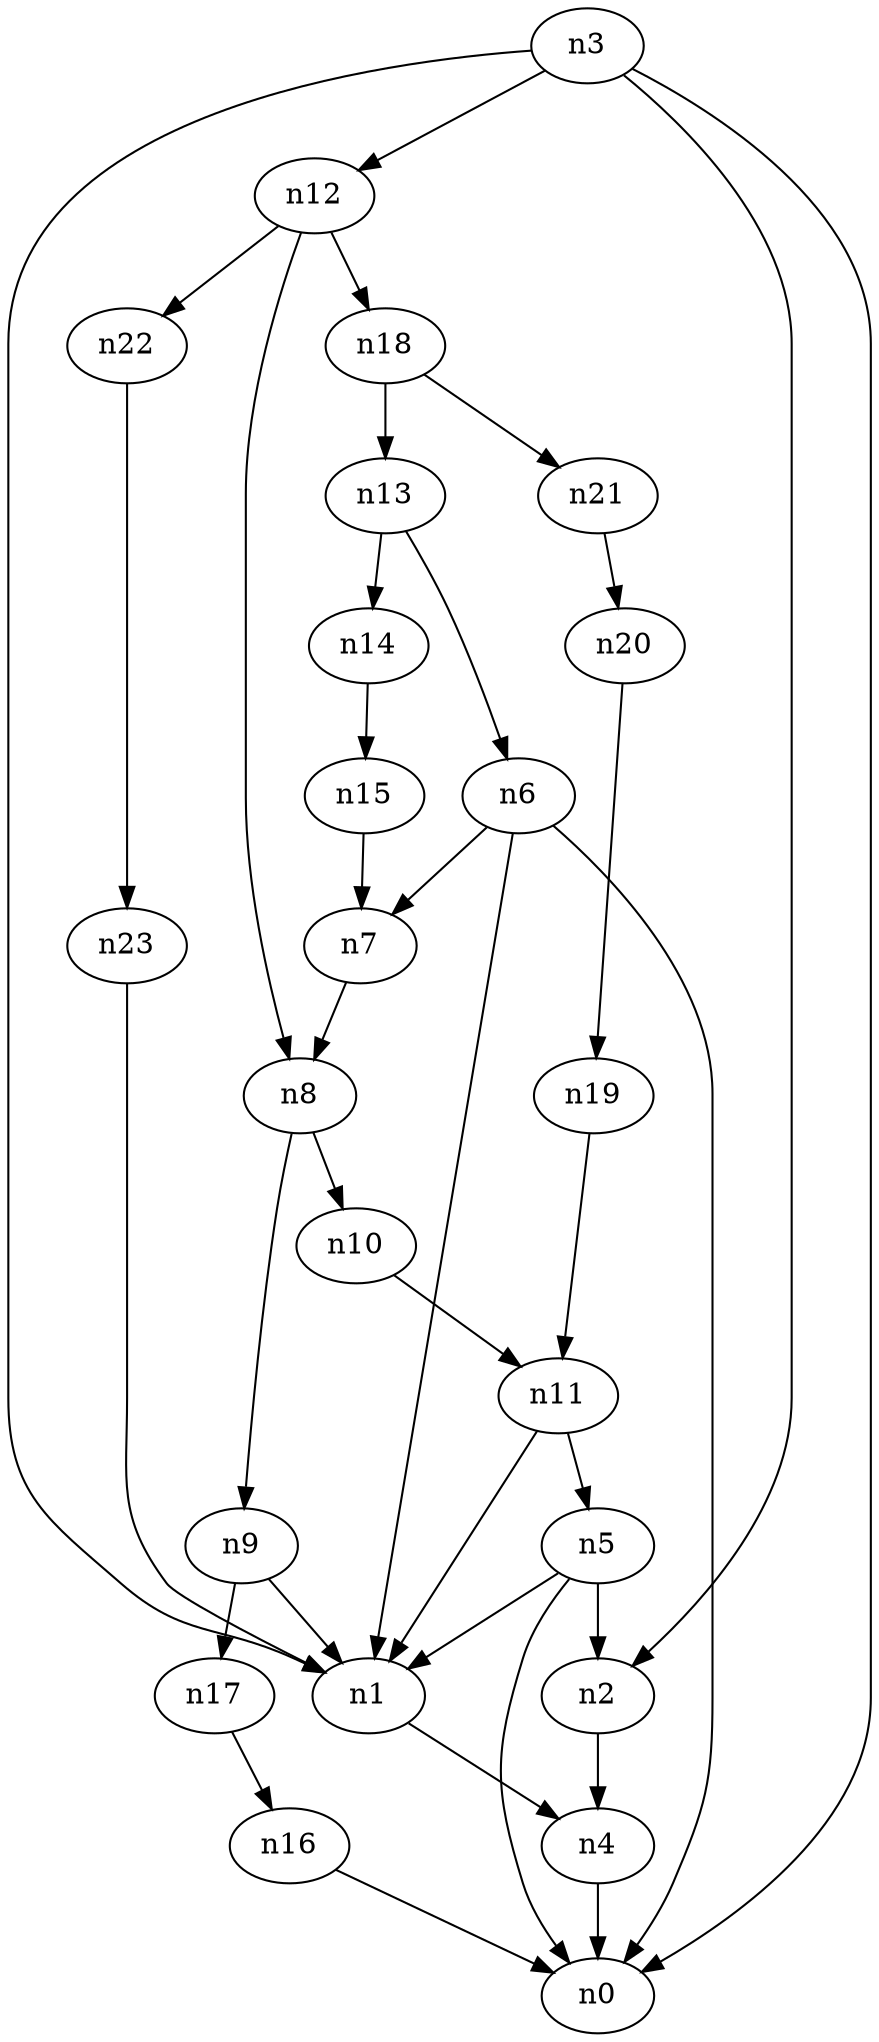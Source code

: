 digraph G {
	n1 -> n4	 [_graphml_id=e4];
	n2 -> n4	 [_graphml_id=e7];
	n3 -> n0	 [_graphml_id=e0];
	n3 -> n1	 [_graphml_id=e3];
	n3 -> n2	 [_graphml_id=e6];
	n3 -> n12	 [_graphml_id=e18];
	n4 -> n0	 [_graphml_id=e1];
	n5 -> n0	 [_graphml_id=e2];
	n5 -> n1	 [_graphml_id=e5];
	n5 -> n2	 [_graphml_id=e8];
	n6 -> n0	 [_graphml_id=e10];
	n6 -> n1	 [_graphml_id=e9];
	n6 -> n7	 [_graphml_id=e11];
	n7 -> n8	 [_graphml_id=e12];
	n8 -> n9	 [_graphml_id=e13];
	n8 -> n10	 [_graphml_id=e15];
	n9 -> n1	 [_graphml_id=e14];
	n9 -> n17	 [_graphml_id=e27];
	n10 -> n11	 [_graphml_id=e16];
	n11 -> n1	 [_graphml_id=e17];
	n11 -> n5	 [_graphml_id=e20];
	n12 -> n8	 [_graphml_id=e19];
	n12 -> n18	 [_graphml_id=e29];
	n12 -> n22	 [_graphml_id=e34];
	n13 -> n6	 [_graphml_id=e21];
	n13 -> n14	 [_graphml_id=e22];
	n14 -> n15	 [_graphml_id=e23];
	n15 -> n7	 [_graphml_id=e24];
	n16 -> n0	 [_graphml_id=e25];
	n17 -> n16	 [_graphml_id=e26];
	n18 -> n13	 [_graphml_id=e28];
	n18 -> n21	 [_graphml_id=e33];
	n19 -> n11	 [_graphml_id=e30];
	n20 -> n19	 [_graphml_id=e31];
	n21 -> n20	 [_graphml_id=e32];
	n22 -> n23	 [_graphml_id=e35];
	n23 -> n1	 [_graphml_id=e36];
}
